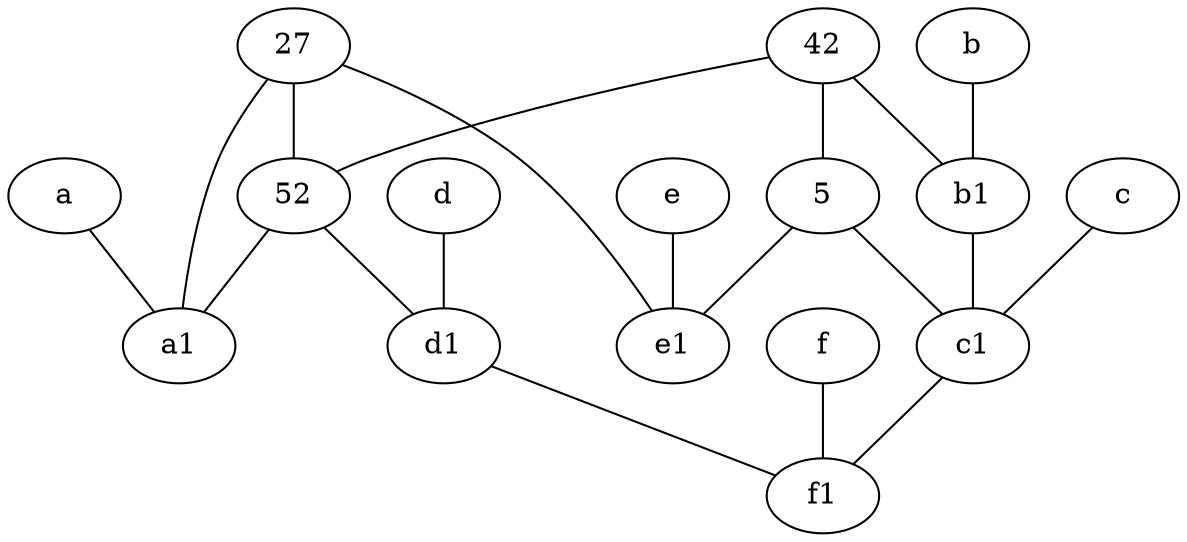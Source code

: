 graph {
	node [labelfontsize=50]
	a1 [labelfontsize=50 pos="8,3!"]
	e [labelfontsize=50 pos="7,9!"]
	c1 [labelfontsize=50 pos="4.5,3!"]
	e1 [labelfontsize=50 pos="7,7!"]
	42 [labelfontsize=50]
	f1 [labelfontsize=50 pos="3,8!"]
	f [labelfontsize=50 pos="3,9!"]
	27 [labelfontsize=50]
	a [labelfontsize=50 pos="8,2!"]
	d [labelfontsize=50 pos="2,5!"]
	52 [labelfontsize=50]
	b1 [labelfontsize=50 pos="9,4!"]
	5 [labelfontsize=50]
	d1 [labelfontsize=50 pos="3,5!"]
	c [labelfontsize=50 pos="4.5,2!"]
	b [labelfontsize=50 pos="10,4!"]
	27 -- e1
	b1 -- c1
	c1 -- f1
	42 -- 5
	c -- c1
	d -- d1
	42 -- b1
	52 -- d1
	27 -- a1
	a -- a1
	d1 -- f1
	5 -- e1
	5 -- c1
	b -- b1
	27 -- 52
	f -- f1
	e -- e1
	52 -- a1
	42 -- 52
}
